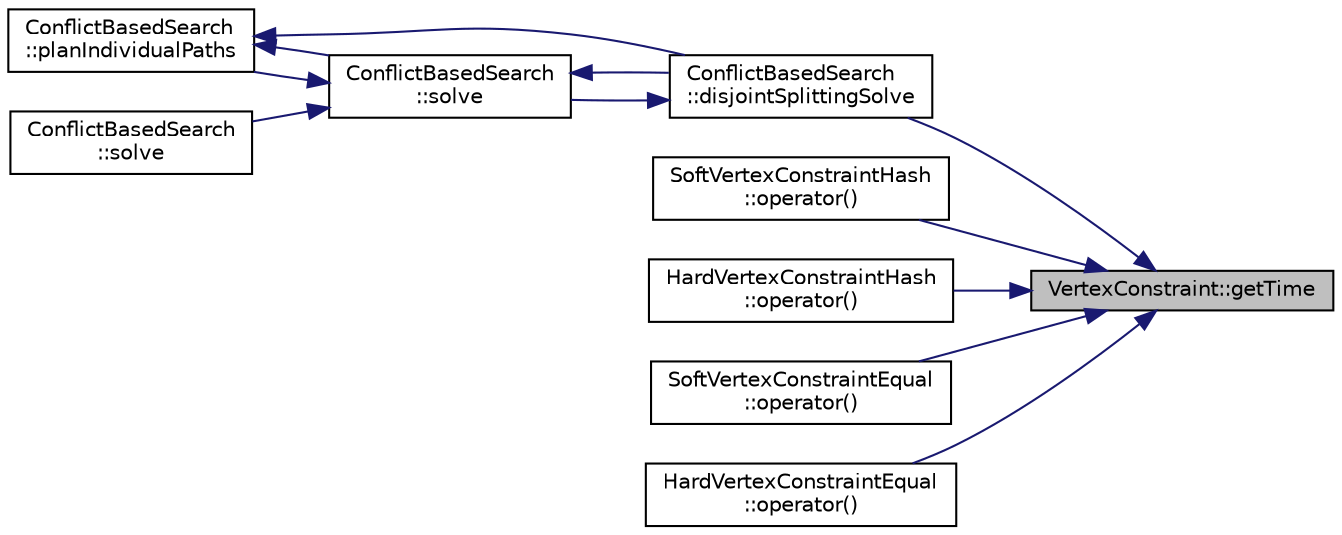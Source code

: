 digraph "VertexConstraint::getTime"
{
 // INTERACTIVE_SVG=YES
 // LATEX_PDF_SIZE
  edge [fontname="Helvetica",fontsize="10",labelfontname="Helvetica",labelfontsize="10"];
  node [fontname="Helvetica",fontsize="10",shape=record];
  rankdir="RL";
  Node1 [label="VertexConstraint::getTime",height=0.2,width=0.4,color="black", fillcolor="grey75", style="filled", fontcolor="black",tooltip=" "];
  Node1 -> Node2 [dir="back",color="midnightblue",fontsize="10",style="solid",fontname="Helvetica"];
  Node2 [label="ConflictBasedSearch\l::disjointSplittingSolve",height=0.2,width=0.4,color="black", fillcolor="white", style="filled",URL="$classConflictBasedSearch.html#a1e9a1fbd7e074039fee97bc5ad4c6b55",tooltip=" "];
  Node2 -> Node3 [dir="back",color="midnightblue",fontsize="10",style="solid",fontname="Helvetica"];
  Node3 [label="ConflictBasedSearch\l::solve",height=0.2,width=0.4,color="black", fillcolor="white", style="filled",URL="$classConflictBasedSearch.html#a6aadc55f462faad9ce67903a59b96c62",tooltip=" "];
  Node3 -> Node2 [dir="back",color="midnightblue",fontsize="10",style="solid",fontname="Helvetica"];
  Node3 -> Node4 [dir="back",color="midnightblue",fontsize="10",style="solid",fontname="Helvetica"];
  Node4 [label="ConflictBasedSearch\l::planIndividualPaths",height=0.2,width=0.4,color="black", fillcolor="white", style="filled",URL="$classConflictBasedSearch.html#a2d4ce8cb5d44727d73f4489b39ad1d54",tooltip=" "];
  Node4 -> Node2 [dir="back",color="midnightblue",fontsize="10",style="solid",fontname="Helvetica"];
  Node4 -> Node3 [dir="back",color="midnightblue",fontsize="10",style="solid",fontname="Helvetica"];
  Node3 -> Node5 [dir="back",color="midnightblue",fontsize="10",style="solid",fontname="Helvetica"];
  Node5 [label="ConflictBasedSearch\l::solve",height=0.2,width=0.4,color="black", fillcolor="white", style="filled",URL="$classConflictBasedSearch.html#a4dac9eef3a5e99677a116bf1dd3e02b0",tooltip=" "];
  Node1 -> Node6 [dir="back",color="midnightblue",fontsize="10",style="solid",fontname="Helvetica"];
  Node6 [label="SoftVertexConstraintHash\l::operator()",height=0.2,width=0.4,color="black", fillcolor="white", style="filled",URL="$structSoftVertexConstraintHash.html#a442294c654fbec6f15ead5eaf57a4567",tooltip=" "];
  Node1 -> Node7 [dir="back",color="midnightblue",fontsize="10",style="solid",fontname="Helvetica"];
  Node7 [label="HardVertexConstraintHash\l::operator()",height=0.2,width=0.4,color="black", fillcolor="white", style="filled",URL="$structHardVertexConstraintHash.html#a27aa2fed1a7d82ab0d3248f3c628f60f",tooltip=" "];
  Node1 -> Node8 [dir="back",color="midnightblue",fontsize="10",style="solid",fontname="Helvetica"];
  Node8 [label="SoftVertexConstraintEqual\l::operator()",height=0.2,width=0.4,color="black", fillcolor="white", style="filled",URL="$structSoftVertexConstraintEqual.html#a0f6a58955643e80f129f89d79be3851f",tooltip=" "];
  Node1 -> Node9 [dir="back",color="midnightblue",fontsize="10",style="solid",fontname="Helvetica"];
  Node9 [label="HardVertexConstraintEqual\l::operator()",height=0.2,width=0.4,color="black", fillcolor="white", style="filled",URL="$structHardVertexConstraintEqual.html#a220f722a1d132b4d05805a45442713f8",tooltip=" "];
}
